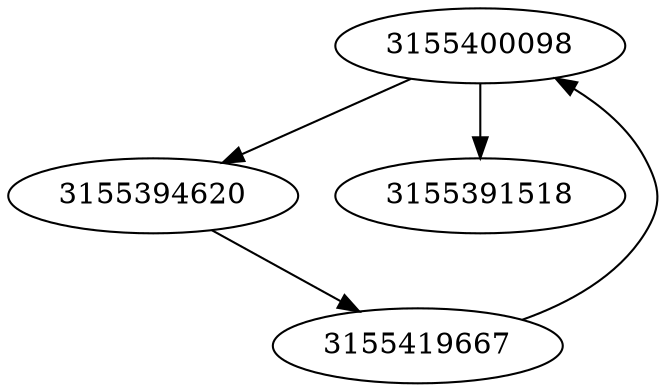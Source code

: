 strict digraph  {
3155400098;
3155419667;
3155394620;
3155391518;
3155400098 -> 3155391518;
3155400098 -> 3155394620;
3155419667 -> 3155400098;
3155394620 -> 3155419667;
}
